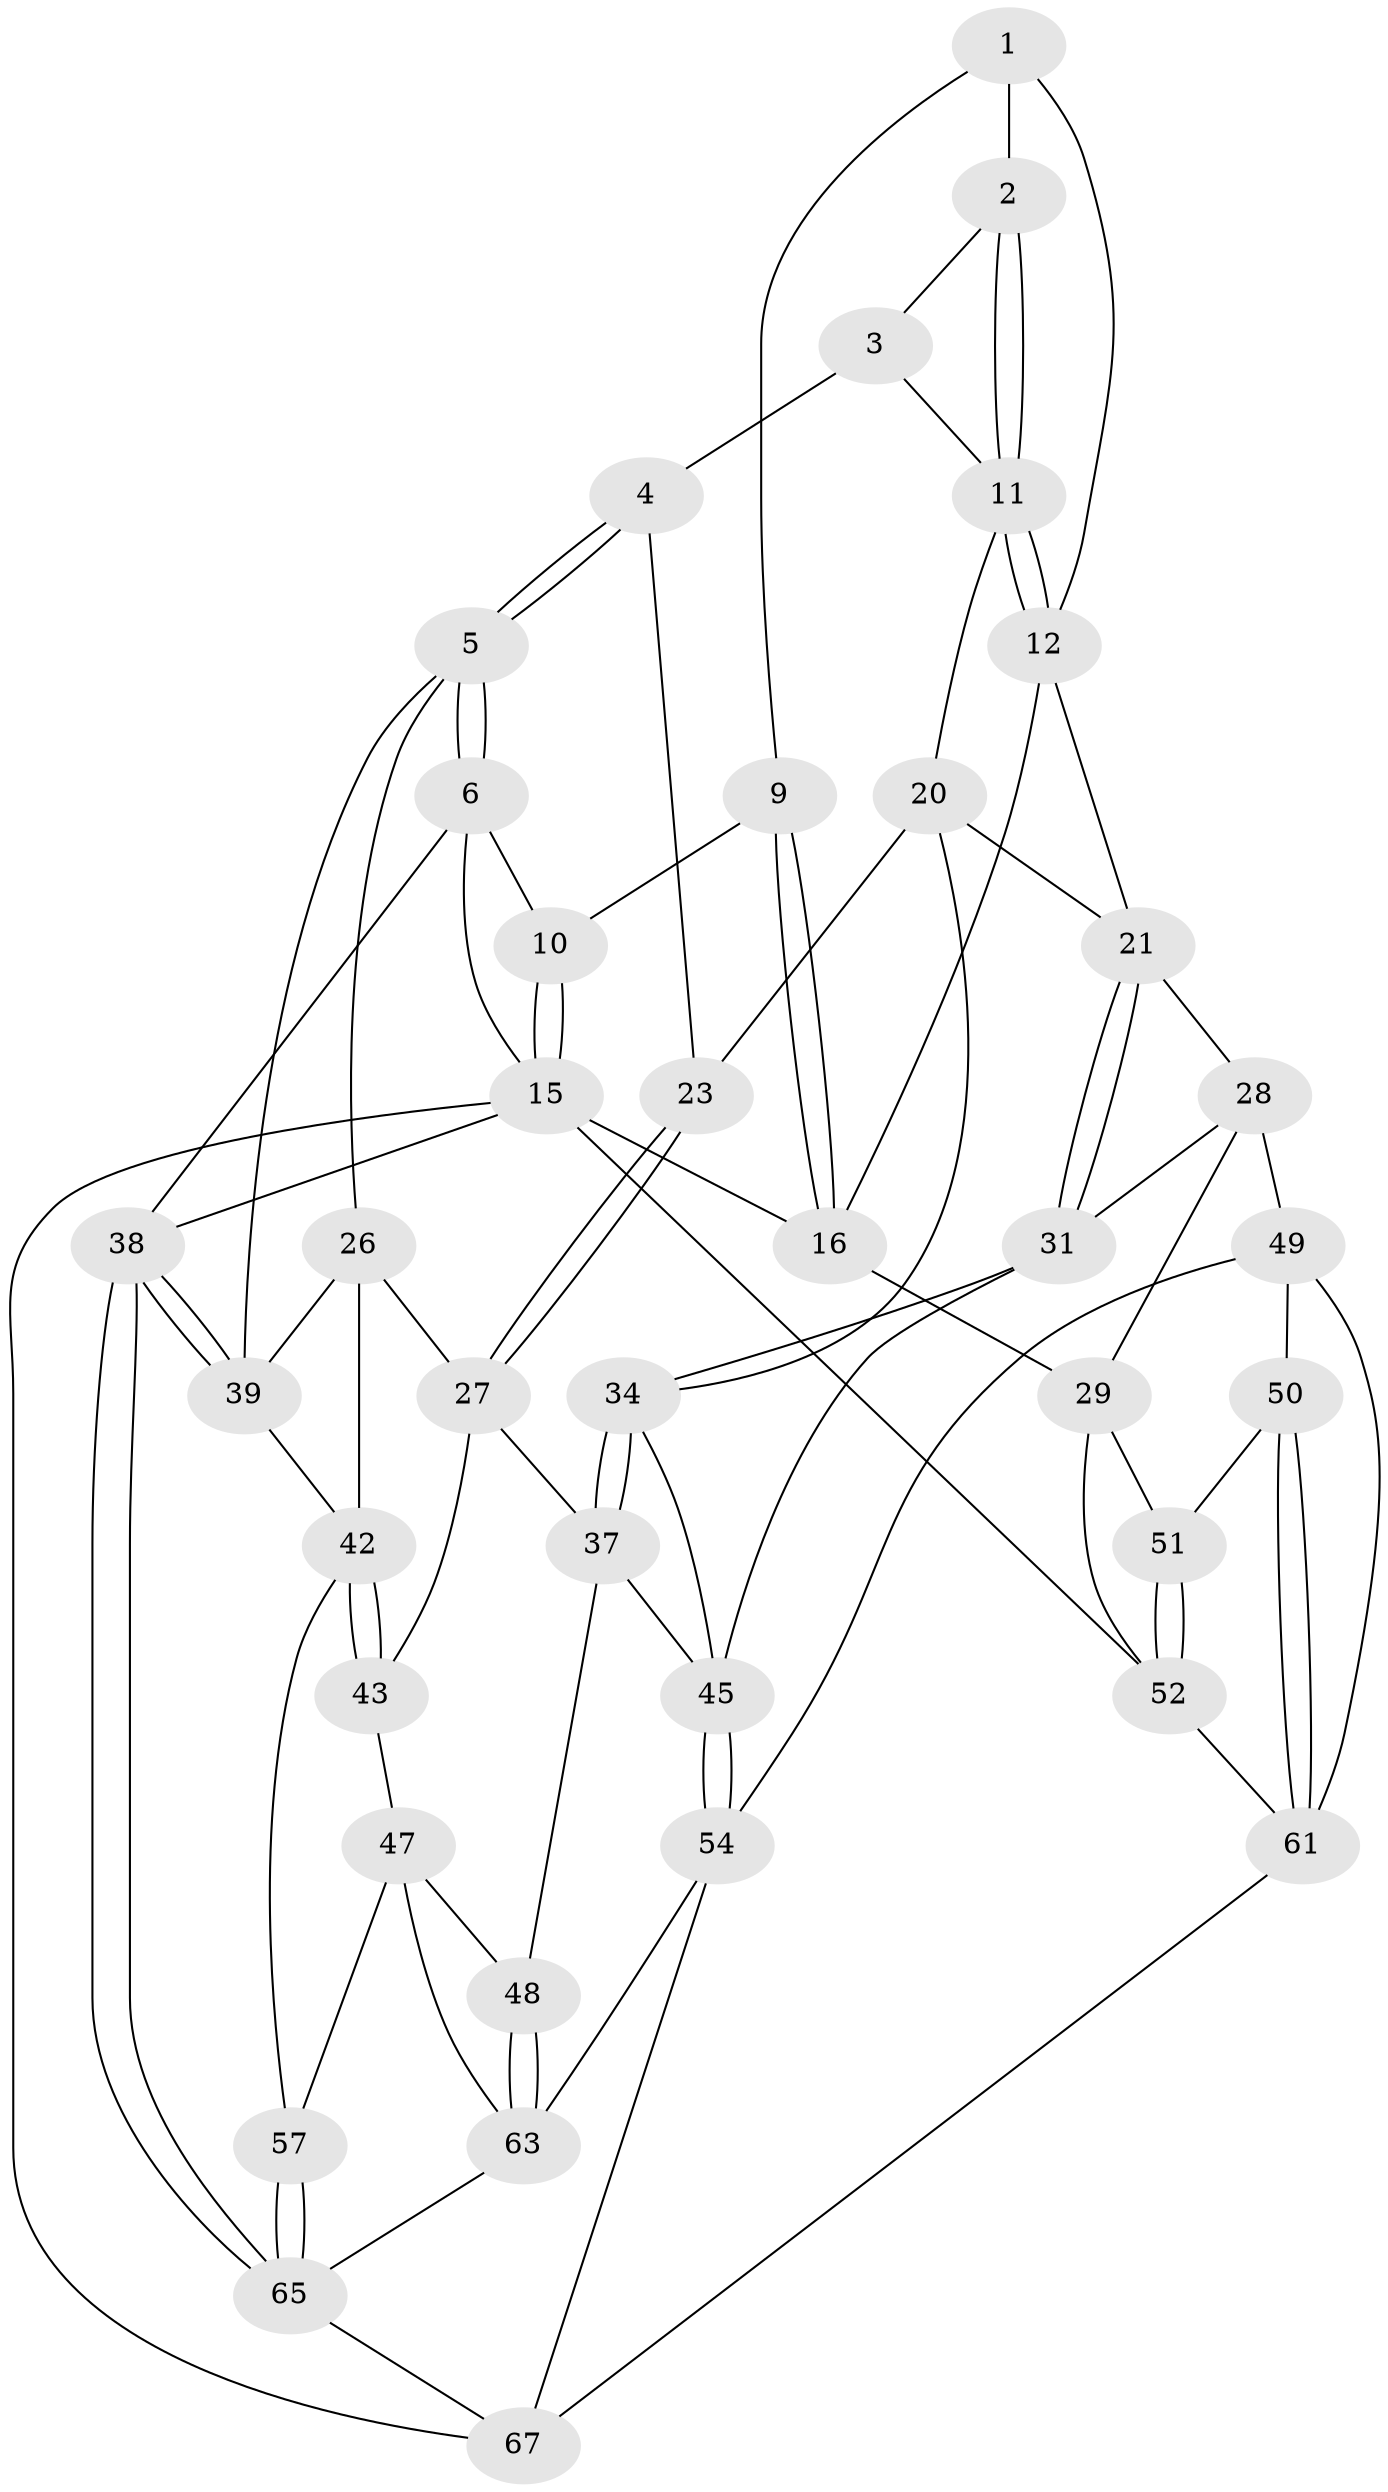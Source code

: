 // original degree distribution, {3: 0.029411764705882353, 4: 0.23529411764705882, 5: 0.5294117647058824, 6: 0.20588235294117646}
// Generated by graph-tools (version 1.1) at 2025/42/03/06/25 10:42:34]
// undirected, 39 vertices, 90 edges
graph export_dot {
graph [start="1"]
  node [color=gray90,style=filled];
  1 [pos="+0.371483401612717+0",super="+8"];
  2 [pos="+0.5312851335225666+0.07431211353194686"];
  3 [pos="+0.6544107583340639+0.09944566937388778",super="+13"];
  4 [pos="+0.8589902107589404+0.03572275541034553",super="+19"];
  5 [pos="+1+0",super="+25"];
  6 [pos="+1+0",super="+7"];
  9 [pos="+0.05540415101941805+0.0680650925115452"];
  10 [pos="+0+0"];
  11 [pos="+0.5154142240504578+0.20643752964873066",super="+14"];
  12 [pos="+0.2690933724754259+0.21412507778492545",super="+18"];
  15 [pos="+0+0",super="+60"];
  16 [pos="+0.10671507282994647+0.27290215298528775",super="+17"];
  20 [pos="+0.49017744826841697+0.3960220819030946",super="+24"];
  21 [pos="+0.2964117217701381+0.3528520691336865",super="+22"];
  23 [pos="+0.727764764605017+0.3141910869940775"];
  26 [pos="+0.8081927351162035+0.4207745633413609",super="+41"];
  27 [pos="+0.8049109941981283+0.42052777896447996",super="+36"];
  28 [pos="+0.132593495102076+0.5443151192581629",super="+33"];
  29 [pos="+0.04867897253748353+0.5636237429947455",super="+30"];
  31 [pos="+0.33485318053307794+0.5772573049967361",super="+32"];
  34 [pos="+0.5213192382062786+0.4756975742690646",super="+35"];
  37 [pos="+0.5828316997566222+0.5344488750195278",super="+44"];
  38 [pos="+1+1"];
  39 [pos="+1+0.9043458894218549",super="+40"];
  42 [pos="+0.9243539523822807+0.7826790584035728",super="+53"];
  43 [pos="+0.7825860606039288+0.7181957014244263"];
  45 [pos="+0.5352604687865458+0.7445634848134745",super="+46"];
  47 [pos="+0.7349828635667687+0.7278159844449121",super="+58"];
  48 [pos="+0.5486475449187247+0.7456354359200424"];
  49 [pos="+0.23554298705336088+0.7402047466294701",super="+56"];
  50 [pos="+0.19002097511640634+0.766129476219007"];
  51 [pos="+0.10073413641373188+0.6903546229877426"];
  52 [pos="+0+0.8377289322215955",super="+59"];
  54 [pos="+0.48335518973535885+0.8230099379575981",super="+55"];
  57 [pos="+0.7249672756401854+0.9196133614987516"];
  61 [pos="+0.14625588973780182+0.8057340180426272",super="+62"];
  63 [pos="+0.655382601544223+0.8944682680563821",super="+64"];
  65 [pos="+0.635634952048363+1",super="+66"];
  67 [pos="+0.49864735877244976+1",super="+68"];
  1 -- 2;
  1 -- 12;
  1 -- 9;
  2 -- 3;
  2 -- 11;
  2 -- 11;
  3 -- 4 [weight=2];
  3 -- 11;
  4 -- 5;
  4 -- 5;
  4 -- 23;
  5 -- 6;
  5 -- 6;
  5 -- 26;
  5 -- 39;
  6 -- 15;
  6 -- 38;
  6 -- 10;
  9 -- 10;
  9 -- 16;
  9 -- 16;
  10 -- 15;
  10 -- 15;
  11 -- 12;
  11 -- 12;
  11 -- 20;
  12 -- 16;
  12 -- 21;
  15 -- 16;
  15 -- 67;
  15 -- 52;
  15 -- 38;
  16 -- 29;
  20 -- 21;
  20 -- 34;
  20 -- 23;
  21 -- 31;
  21 -- 31;
  21 -- 28;
  23 -- 27;
  23 -- 27;
  26 -- 27;
  26 -- 42;
  26 -- 39;
  27 -- 43;
  27 -- 37;
  28 -- 29;
  28 -- 49;
  28 -- 31;
  29 -- 51;
  29 -- 52;
  31 -- 45;
  31 -- 34;
  34 -- 37;
  34 -- 37;
  34 -- 45;
  37 -- 48;
  37 -- 45;
  38 -- 39;
  38 -- 39;
  38 -- 65;
  38 -- 65;
  39 -- 42;
  42 -- 43;
  42 -- 43;
  42 -- 57;
  43 -- 47;
  45 -- 54;
  45 -- 54;
  47 -- 48;
  47 -- 57;
  47 -- 63;
  48 -- 63;
  48 -- 63;
  49 -- 50;
  49 -- 61;
  49 -- 54;
  50 -- 51;
  50 -- 61;
  50 -- 61;
  51 -- 52;
  51 -- 52;
  52 -- 61;
  54 -- 67;
  54 -- 63;
  57 -- 65;
  57 -- 65;
  61 -- 67;
  63 -- 65;
  65 -- 67;
}
